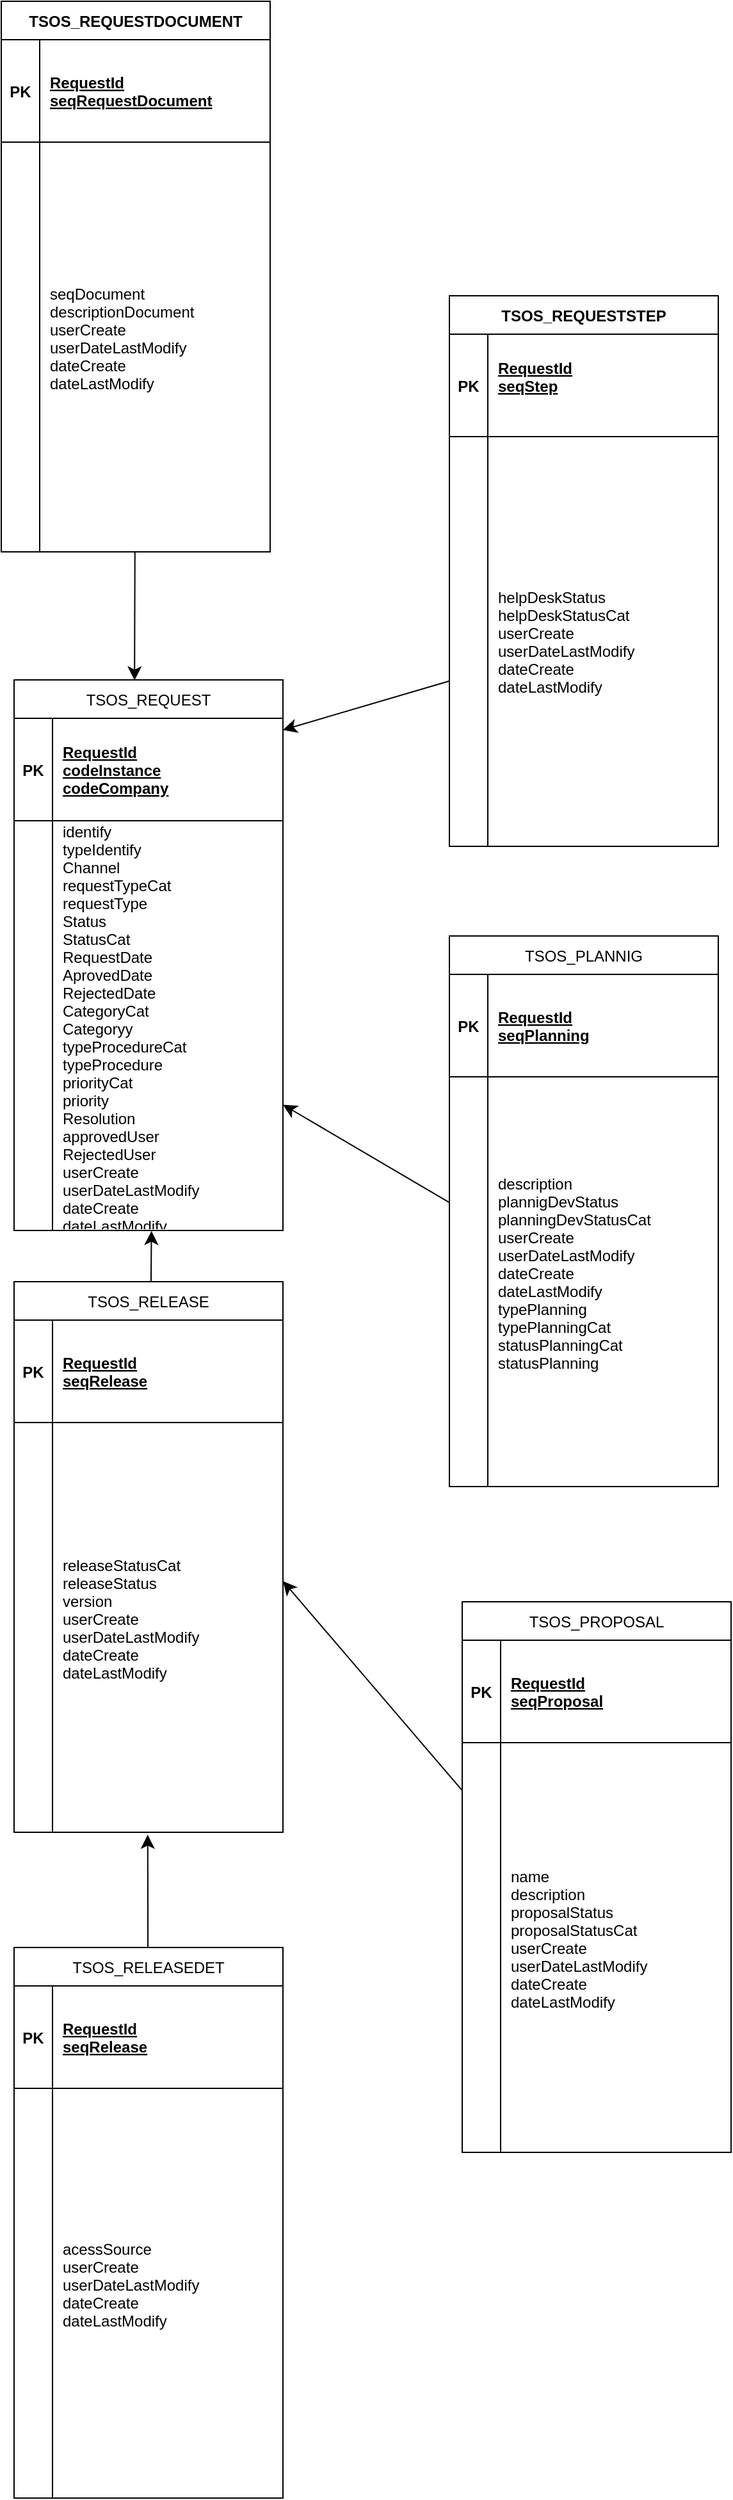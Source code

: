 <mxfile version="24.7.14">
  <diagram id="R2lEEEUBdFMjLlhIrx00" name="Page-1">
    <mxGraphModel dx="2369" dy="2371" grid="1" gridSize="10" guides="1" tooltips="1" connect="1" arrows="1" fold="1" page="1" pageScale="1" pageWidth="850" pageHeight="1100" math="0" shadow="0" extFonts="Permanent Marker^https://fonts.googleapis.com/css?family=Permanent+Marker">
      <root>
        <mxCell id="0" />
        <mxCell id="1" parent="0" />
        <mxCell id="C-vyLk0tnHw3VtMMgP7b-23" value="TSOS_REQUEST" style="shape=table;startSize=30;container=1;collapsible=1;childLayout=tableLayout;fixedRows=1;rowLines=0;fontStyle=0;align=center;resizeLast=1;" parent="1" vertex="1">
          <mxGeometry x="70" y="260" width="210" height="430" as="geometry" />
        </mxCell>
        <mxCell id="C-vyLk0tnHw3VtMMgP7b-24" value="" style="shape=partialRectangle;collapsible=0;dropTarget=0;pointerEvents=0;fillColor=none;points=[[0,0.5],[1,0.5]];portConstraint=eastwest;top=0;left=0;right=0;bottom=1;" parent="C-vyLk0tnHw3VtMMgP7b-23" vertex="1">
          <mxGeometry y="30" width="210" height="80" as="geometry" />
        </mxCell>
        <mxCell id="C-vyLk0tnHw3VtMMgP7b-25" value="PK" style="shape=partialRectangle;overflow=hidden;connectable=0;fillColor=none;top=0;left=0;bottom=0;right=0;fontStyle=1;" parent="C-vyLk0tnHw3VtMMgP7b-24" vertex="1">
          <mxGeometry width="30" height="80" as="geometry">
            <mxRectangle width="30" height="80" as="alternateBounds" />
          </mxGeometry>
        </mxCell>
        <mxCell id="C-vyLk0tnHw3VtMMgP7b-26" value="RequestId&#xa;codeInstance&#xa;codeCompany" style="shape=partialRectangle;overflow=hidden;connectable=0;fillColor=none;top=0;left=0;bottom=0;right=0;align=left;spacingLeft=6;fontStyle=5;" parent="C-vyLk0tnHw3VtMMgP7b-24" vertex="1">
          <mxGeometry x="30" width="180" height="80" as="geometry">
            <mxRectangle width="180" height="80" as="alternateBounds" />
          </mxGeometry>
        </mxCell>
        <mxCell id="C-vyLk0tnHw3VtMMgP7b-27" value="" style="shape=partialRectangle;collapsible=0;dropTarget=0;pointerEvents=0;fillColor=none;points=[[0,0.5],[1,0.5]];portConstraint=eastwest;top=0;left=0;right=0;bottom=0;" parent="C-vyLk0tnHw3VtMMgP7b-23" vertex="1">
          <mxGeometry y="110" width="210" height="320" as="geometry" />
        </mxCell>
        <mxCell id="C-vyLk0tnHw3VtMMgP7b-28" value="" style="shape=partialRectangle;overflow=hidden;connectable=0;fillColor=none;top=0;left=0;bottom=0;right=0;" parent="C-vyLk0tnHw3VtMMgP7b-27" vertex="1">
          <mxGeometry width="30" height="320" as="geometry">
            <mxRectangle width="30" height="320" as="alternateBounds" />
          </mxGeometry>
        </mxCell>
        <mxCell id="C-vyLk0tnHw3VtMMgP7b-29" value="identify&#xa;typeIdentify&#xa;Channel&#xa;requestTypeCat&#xa;requestType&#xa;Status&#xa;StatusCat&#xa;RequestDate&#xa;AprovedDate&#xa;RejectedDate&#xa;CategoryCat&#xa;Categoryy&#xa;typeProcedureCat&#xa;typeProcedure&#xa;priorityCat&#xa;priority&#xa;Resolution&#xa;approvedUser&#xa;RejectedUser&#xa;userCreate&#xa;userDateLastModify&#xa;dateCreate&#xa;dateLastModify&#xa;" style="shape=partialRectangle;overflow=hidden;connectable=0;fillColor=none;top=0;left=0;bottom=0;right=0;align=left;spacingLeft=6;" parent="C-vyLk0tnHw3VtMMgP7b-27" vertex="1">
          <mxGeometry x="30" width="180" height="320" as="geometry">
            <mxRectangle width="180" height="320" as="alternateBounds" />
          </mxGeometry>
        </mxCell>
        <mxCell id="Y41LP3aMjU9BYt5OkIVt-3" value="TSOS_REQUESTDOCUMENT" style="shape=table;startSize=30;container=1;collapsible=1;childLayout=tableLayout;fixedRows=1;rowLines=0;fontStyle=1;align=center;resizeLast=1;" parent="1" vertex="1">
          <mxGeometry x="60" y="-270" width="210" height="430" as="geometry" />
        </mxCell>
        <mxCell id="Y41LP3aMjU9BYt5OkIVt-4" value="" style="shape=partialRectangle;collapsible=0;dropTarget=0;pointerEvents=0;fillColor=none;points=[[0,0.5],[1,0.5]];portConstraint=eastwest;top=0;left=0;right=0;bottom=1;" parent="Y41LP3aMjU9BYt5OkIVt-3" vertex="1">
          <mxGeometry y="30" width="210" height="80" as="geometry" />
        </mxCell>
        <mxCell id="Y41LP3aMjU9BYt5OkIVt-5" value="PK" style="shape=partialRectangle;overflow=hidden;connectable=0;fillColor=none;top=0;left=0;bottom=0;right=0;fontStyle=1;" parent="Y41LP3aMjU9BYt5OkIVt-4" vertex="1">
          <mxGeometry width="30" height="80" as="geometry">
            <mxRectangle width="30" height="80" as="alternateBounds" />
          </mxGeometry>
        </mxCell>
        <mxCell id="Y41LP3aMjU9BYt5OkIVt-6" value="RequestId&#xa;seqRequestDocument" style="shape=partialRectangle;overflow=hidden;connectable=0;fillColor=none;top=0;left=0;bottom=0;right=0;align=left;spacingLeft=6;fontStyle=5;" parent="Y41LP3aMjU9BYt5OkIVt-4" vertex="1">
          <mxGeometry x="30" width="180" height="80" as="geometry">
            <mxRectangle width="180" height="80" as="alternateBounds" />
          </mxGeometry>
        </mxCell>
        <mxCell id="Y41LP3aMjU9BYt5OkIVt-7" value="" style="shape=partialRectangle;collapsible=0;dropTarget=0;pointerEvents=0;fillColor=none;points=[[0,0.5],[1,0.5]];portConstraint=eastwest;top=0;left=0;right=0;bottom=0;" parent="Y41LP3aMjU9BYt5OkIVt-3" vertex="1">
          <mxGeometry y="110" width="210" height="320" as="geometry" />
        </mxCell>
        <mxCell id="Y41LP3aMjU9BYt5OkIVt-8" value="" style="shape=partialRectangle;overflow=hidden;connectable=0;fillColor=none;top=0;left=0;bottom=0;right=0;" parent="Y41LP3aMjU9BYt5OkIVt-7" vertex="1">
          <mxGeometry width="30" height="320" as="geometry">
            <mxRectangle width="30" height="320" as="alternateBounds" />
          </mxGeometry>
        </mxCell>
        <mxCell id="Y41LP3aMjU9BYt5OkIVt-9" value="seqDocument&#xa;descriptionDocument&#xa;userCreate&#xa;userDateLastModify&#xa;dateCreate&#xa;dateLastModify&#xa;" style="shape=partialRectangle;overflow=hidden;connectable=0;fillColor=none;top=0;left=0;bottom=0;right=0;align=left;spacingLeft=6;" parent="Y41LP3aMjU9BYt5OkIVt-7" vertex="1">
          <mxGeometry x="30" width="180" height="320" as="geometry">
            <mxRectangle width="180" height="320" as="alternateBounds" />
          </mxGeometry>
        </mxCell>
        <mxCell id="Y41LP3aMjU9BYt5OkIVt-10" value="TSOS_REQUESTSTEP" style="shape=table;startSize=30;container=1;collapsible=1;childLayout=tableLayout;fixedRows=1;rowLines=0;fontStyle=1;align=center;resizeLast=1;" parent="1" vertex="1">
          <mxGeometry x="410" y="-40" width="210" height="430" as="geometry" />
        </mxCell>
        <mxCell id="Y41LP3aMjU9BYt5OkIVt-11" value="" style="shape=partialRectangle;collapsible=0;dropTarget=0;pointerEvents=0;fillColor=none;points=[[0,0.5],[1,0.5]];portConstraint=eastwest;top=0;left=0;right=0;bottom=1;" parent="Y41LP3aMjU9BYt5OkIVt-10" vertex="1">
          <mxGeometry y="30" width="210" height="80" as="geometry" />
        </mxCell>
        <mxCell id="Y41LP3aMjU9BYt5OkIVt-12" value="PK" style="shape=partialRectangle;overflow=hidden;connectable=0;fillColor=none;top=0;left=0;bottom=0;right=0;fontStyle=1;" parent="Y41LP3aMjU9BYt5OkIVt-11" vertex="1">
          <mxGeometry width="30" height="80" as="geometry">
            <mxRectangle width="30" height="80" as="alternateBounds" />
          </mxGeometry>
        </mxCell>
        <mxCell id="Y41LP3aMjU9BYt5OkIVt-13" value="RequestId&#xa;seqStep&#xa;" style="shape=partialRectangle;overflow=hidden;connectable=0;fillColor=none;top=0;left=0;bottom=0;right=0;align=left;spacingLeft=6;fontStyle=5;" parent="Y41LP3aMjU9BYt5OkIVt-11" vertex="1">
          <mxGeometry x="30" width="180" height="80" as="geometry">
            <mxRectangle width="180" height="80" as="alternateBounds" />
          </mxGeometry>
        </mxCell>
        <mxCell id="Y41LP3aMjU9BYt5OkIVt-14" value="" style="shape=partialRectangle;collapsible=0;dropTarget=0;pointerEvents=0;fillColor=none;points=[[0,0.5],[1,0.5]];portConstraint=eastwest;top=0;left=0;right=0;bottom=0;" parent="Y41LP3aMjU9BYt5OkIVt-10" vertex="1">
          <mxGeometry y="110" width="210" height="320" as="geometry" />
        </mxCell>
        <mxCell id="Y41LP3aMjU9BYt5OkIVt-15" value="" style="shape=partialRectangle;overflow=hidden;connectable=0;fillColor=none;top=0;left=0;bottom=0;right=0;" parent="Y41LP3aMjU9BYt5OkIVt-14" vertex="1">
          <mxGeometry width="30" height="320" as="geometry">
            <mxRectangle width="30" height="320" as="alternateBounds" />
          </mxGeometry>
        </mxCell>
        <mxCell id="Y41LP3aMjU9BYt5OkIVt-16" value="&#xa;helpDeskStatus&#xa;helpDeskStatusCat&#xa;userCreate&#xa;userDateLastModify&#xa;dateCreate&#xa;dateLastModify&#xa;" style="shape=partialRectangle;overflow=hidden;connectable=0;fillColor=none;top=0;left=0;bottom=0;right=0;align=left;spacingLeft=6;" parent="Y41LP3aMjU9BYt5OkIVt-14" vertex="1">
          <mxGeometry x="30" width="180" height="320" as="geometry">
            <mxRectangle width="180" height="320" as="alternateBounds" />
          </mxGeometry>
        </mxCell>
        <mxCell id="Y41LP3aMjU9BYt5OkIVt-17" value="TSOS_RELEASE" style="shape=table;startSize=30;container=1;collapsible=1;childLayout=tableLayout;fixedRows=1;rowLines=0;fontStyle=0;align=center;resizeLast=1;" parent="1" vertex="1">
          <mxGeometry x="70" y="730" width="210" height="430" as="geometry" />
        </mxCell>
        <mxCell id="Y41LP3aMjU9BYt5OkIVt-18" value="" style="shape=partialRectangle;collapsible=0;dropTarget=0;pointerEvents=0;fillColor=none;points=[[0,0.5],[1,0.5]];portConstraint=eastwest;top=0;left=0;right=0;bottom=1;" parent="Y41LP3aMjU9BYt5OkIVt-17" vertex="1">
          <mxGeometry y="30" width="210" height="80" as="geometry" />
        </mxCell>
        <mxCell id="Y41LP3aMjU9BYt5OkIVt-19" value="PK" style="shape=partialRectangle;overflow=hidden;connectable=0;fillColor=none;top=0;left=0;bottom=0;right=0;fontStyle=1;" parent="Y41LP3aMjU9BYt5OkIVt-18" vertex="1">
          <mxGeometry width="30" height="80" as="geometry">
            <mxRectangle width="30" height="80" as="alternateBounds" />
          </mxGeometry>
        </mxCell>
        <mxCell id="Y41LP3aMjU9BYt5OkIVt-20" value="RequestId&#xa;seqRelease" style="shape=partialRectangle;overflow=hidden;connectable=0;fillColor=none;top=0;left=0;bottom=0;right=0;align=left;spacingLeft=6;fontStyle=5;" parent="Y41LP3aMjU9BYt5OkIVt-18" vertex="1">
          <mxGeometry x="30" width="180" height="80" as="geometry">
            <mxRectangle width="180" height="80" as="alternateBounds" />
          </mxGeometry>
        </mxCell>
        <mxCell id="Y41LP3aMjU9BYt5OkIVt-21" value="" style="shape=partialRectangle;collapsible=0;dropTarget=0;pointerEvents=0;fillColor=none;points=[[0,0.5],[1,0.5]];portConstraint=eastwest;top=0;left=0;right=0;bottom=0;" parent="Y41LP3aMjU9BYt5OkIVt-17" vertex="1">
          <mxGeometry y="110" width="210" height="320" as="geometry" />
        </mxCell>
        <mxCell id="Y41LP3aMjU9BYt5OkIVt-22" value="" style="shape=partialRectangle;overflow=hidden;connectable=0;fillColor=none;top=0;left=0;bottom=0;right=0;" parent="Y41LP3aMjU9BYt5OkIVt-21" vertex="1">
          <mxGeometry width="30" height="320" as="geometry">
            <mxRectangle width="30" height="320" as="alternateBounds" />
          </mxGeometry>
        </mxCell>
        <mxCell id="Y41LP3aMjU9BYt5OkIVt-23" value="releaseStatusCat&#xa;releaseStatus&#xa;version&#xa;userCreate&#xa;userDateLastModify&#xa;dateCreate&#xa;dateLastModify&#xa;" style="shape=partialRectangle;overflow=hidden;connectable=0;fillColor=none;top=0;left=0;bottom=0;right=0;align=left;spacingLeft=6;" parent="Y41LP3aMjU9BYt5OkIVt-21" vertex="1">
          <mxGeometry x="30" width="180" height="320" as="geometry">
            <mxRectangle width="180" height="320" as="alternateBounds" />
          </mxGeometry>
        </mxCell>
        <mxCell id="Y41LP3aMjU9BYt5OkIVt-24" value="TSOS_PLANNIG" style="shape=table;startSize=30;container=1;collapsible=1;childLayout=tableLayout;fixedRows=1;rowLines=0;fontStyle=0;align=center;resizeLast=1;" parent="1" vertex="1">
          <mxGeometry x="410" y="460" width="210" height="430" as="geometry" />
        </mxCell>
        <mxCell id="Y41LP3aMjU9BYt5OkIVt-25" value="" style="shape=partialRectangle;collapsible=0;dropTarget=0;pointerEvents=0;fillColor=none;points=[[0,0.5],[1,0.5]];portConstraint=eastwest;top=0;left=0;right=0;bottom=1;" parent="Y41LP3aMjU9BYt5OkIVt-24" vertex="1">
          <mxGeometry y="30" width="210" height="80" as="geometry" />
        </mxCell>
        <mxCell id="Y41LP3aMjU9BYt5OkIVt-26" value="PK" style="shape=partialRectangle;overflow=hidden;connectable=0;fillColor=none;top=0;left=0;bottom=0;right=0;fontStyle=1;" parent="Y41LP3aMjU9BYt5OkIVt-25" vertex="1">
          <mxGeometry width="30" height="80" as="geometry">
            <mxRectangle width="30" height="80" as="alternateBounds" />
          </mxGeometry>
        </mxCell>
        <mxCell id="Y41LP3aMjU9BYt5OkIVt-27" value="RequestId&#xa;seqPlanning" style="shape=partialRectangle;overflow=hidden;connectable=0;fillColor=none;top=0;left=0;bottom=0;right=0;align=left;spacingLeft=6;fontStyle=5;" parent="Y41LP3aMjU9BYt5OkIVt-25" vertex="1">
          <mxGeometry x="30" width="180" height="80" as="geometry">
            <mxRectangle width="180" height="80" as="alternateBounds" />
          </mxGeometry>
        </mxCell>
        <mxCell id="Y41LP3aMjU9BYt5OkIVt-28" value="" style="shape=partialRectangle;collapsible=0;dropTarget=0;pointerEvents=0;fillColor=none;points=[[0,0.5],[1,0.5]];portConstraint=eastwest;top=0;left=0;right=0;bottom=0;" parent="Y41LP3aMjU9BYt5OkIVt-24" vertex="1">
          <mxGeometry y="110" width="210" height="320" as="geometry" />
        </mxCell>
        <mxCell id="Y41LP3aMjU9BYt5OkIVt-29" value="" style="shape=partialRectangle;overflow=hidden;connectable=0;fillColor=none;top=0;left=0;bottom=0;right=0;" parent="Y41LP3aMjU9BYt5OkIVt-28" vertex="1">
          <mxGeometry width="30" height="320" as="geometry">
            <mxRectangle width="30" height="320" as="alternateBounds" />
          </mxGeometry>
        </mxCell>
        <mxCell id="Y41LP3aMjU9BYt5OkIVt-30" value="description&#xa;plannigDevStatus&#xa;planningDevStatusCat&#xa;userCreate&#xa;userDateLastModify&#xa;dateCreate&#xa;dateLastModify&#xa;typePlanning&#xa;typePlanningCat&#xa;statusPlanningCat&#xa;statusPlanning&#xa;" style="shape=partialRectangle;overflow=hidden;connectable=0;fillColor=none;top=0;left=0;bottom=0;right=0;align=left;spacingLeft=6;" parent="Y41LP3aMjU9BYt5OkIVt-28" vertex="1">
          <mxGeometry x="30" width="180" height="320" as="geometry">
            <mxRectangle width="180" height="320" as="alternateBounds" />
          </mxGeometry>
        </mxCell>
        <mxCell id="Y41LP3aMjU9BYt5OkIVt-38" value="TSOS_RELEASEDET" style="shape=table;startSize=30;container=1;collapsible=1;childLayout=tableLayout;fixedRows=1;rowLines=0;fontStyle=0;align=center;resizeLast=1;" parent="1" vertex="1">
          <mxGeometry x="70" y="1250" width="210" height="430" as="geometry" />
        </mxCell>
        <mxCell id="Y41LP3aMjU9BYt5OkIVt-39" value="" style="shape=partialRectangle;collapsible=0;dropTarget=0;pointerEvents=0;fillColor=none;points=[[0,0.5],[1,0.5]];portConstraint=eastwest;top=0;left=0;right=0;bottom=1;" parent="Y41LP3aMjU9BYt5OkIVt-38" vertex="1">
          <mxGeometry y="30" width="210" height="80" as="geometry" />
        </mxCell>
        <mxCell id="Y41LP3aMjU9BYt5OkIVt-40" value="PK" style="shape=partialRectangle;overflow=hidden;connectable=0;fillColor=none;top=0;left=0;bottom=0;right=0;fontStyle=1;" parent="Y41LP3aMjU9BYt5OkIVt-39" vertex="1">
          <mxGeometry width="30" height="80" as="geometry">
            <mxRectangle width="30" height="80" as="alternateBounds" />
          </mxGeometry>
        </mxCell>
        <mxCell id="Y41LP3aMjU9BYt5OkIVt-41" value="RequestId&#xa;seqRelease" style="shape=partialRectangle;overflow=hidden;connectable=0;fillColor=none;top=0;left=0;bottom=0;right=0;align=left;spacingLeft=6;fontStyle=5;" parent="Y41LP3aMjU9BYt5OkIVt-39" vertex="1">
          <mxGeometry x="30" width="180" height="80" as="geometry">
            <mxRectangle width="180" height="80" as="alternateBounds" />
          </mxGeometry>
        </mxCell>
        <mxCell id="Y41LP3aMjU9BYt5OkIVt-42" value="" style="shape=partialRectangle;collapsible=0;dropTarget=0;pointerEvents=0;fillColor=none;points=[[0,0.5],[1,0.5]];portConstraint=eastwest;top=0;left=0;right=0;bottom=0;" parent="Y41LP3aMjU9BYt5OkIVt-38" vertex="1">
          <mxGeometry y="110" width="210" height="320" as="geometry" />
        </mxCell>
        <mxCell id="Y41LP3aMjU9BYt5OkIVt-43" value="" style="shape=partialRectangle;overflow=hidden;connectable=0;fillColor=none;top=0;left=0;bottom=0;right=0;" parent="Y41LP3aMjU9BYt5OkIVt-42" vertex="1">
          <mxGeometry width="30" height="320" as="geometry">
            <mxRectangle width="30" height="320" as="alternateBounds" />
          </mxGeometry>
        </mxCell>
        <mxCell id="Y41LP3aMjU9BYt5OkIVt-44" value="acessSource&#xa;userCreate&#xa;userDateLastModify&#xa;dateCreate&#xa;dateLastModify&#xa;" style="shape=partialRectangle;overflow=hidden;connectable=0;fillColor=none;top=0;left=0;bottom=0;right=0;align=left;spacingLeft=6;" parent="Y41LP3aMjU9BYt5OkIVt-42" vertex="1">
          <mxGeometry x="30" width="180" height="320" as="geometry">
            <mxRectangle width="180" height="320" as="alternateBounds" />
          </mxGeometry>
        </mxCell>
        <mxCell id="Y41LP3aMjU9BYt5OkIVt-45" value="TSOS_PROPOSAL" style="shape=table;startSize=30;container=1;collapsible=1;childLayout=tableLayout;fixedRows=1;rowLines=0;fontStyle=0;align=center;resizeLast=1;" parent="1" vertex="1">
          <mxGeometry x="420" y="980" width="210" height="430" as="geometry" />
        </mxCell>
        <mxCell id="Y41LP3aMjU9BYt5OkIVt-46" value="" style="shape=partialRectangle;collapsible=0;dropTarget=0;pointerEvents=0;fillColor=none;points=[[0,0.5],[1,0.5]];portConstraint=eastwest;top=0;left=0;right=0;bottom=1;" parent="Y41LP3aMjU9BYt5OkIVt-45" vertex="1">
          <mxGeometry y="30" width="210" height="80" as="geometry" />
        </mxCell>
        <mxCell id="Y41LP3aMjU9BYt5OkIVt-47" value="PK" style="shape=partialRectangle;overflow=hidden;connectable=0;fillColor=none;top=0;left=0;bottom=0;right=0;fontStyle=1;" parent="Y41LP3aMjU9BYt5OkIVt-46" vertex="1">
          <mxGeometry width="30" height="80" as="geometry">
            <mxRectangle width="30" height="80" as="alternateBounds" />
          </mxGeometry>
        </mxCell>
        <mxCell id="Y41LP3aMjU9BYt5OkIVt-48" value="RequestId&#xa;seqProposal" style="shape=partialRectangle;overflow=hidden;connectable=0;fillColor=none;top=0;left=0;bottom=0;right=0;align=left;spacingLeft=6;fontStyle=5;" parent="Y41LP3aMjU9BYt5OkIVt-46" vertex="1">
          <mxGeometry x="30" width="180" height="80" as="geometry">
            <mxRectangle width="180" height="80" as="alternateBounds" />
          </mxGeometry>
        </mxCell>
        <mxCell id="Y41LP3aMjU9BYt5OkIVt-49" value="" style="shape=partialRectangle;collapsible=0;dropTarget=0;pointerEvents=0;fillColor=none;points=[[0,0.5],[1,0.5]];portConstraint=eastwest;top=0;left=0;right=0;bottom=0;" parent="Y41LP3aMjU9BYt5OkIVt-45" vertex="1">
          <mxGeometry y="110" width="210" height="320" as="geometry" />
        </mxCell>
        <mxCell id="Y41LP3aMjU9BYt5OkIVt-50" value="" style="shape=partialRectangle;overflow=hidden;connectable=0;fillColor=none;top=0;left=0;bottom=0;right=0;" parent="Y41LP3aMjU9BYt5OkIVt-49" vertex="1">
          <mxGeometry width="30" height="320" as="geometry">
            <mxRectangle width="30" height="320" as="alternateBounds" />
          </mxGeometry>
        </mxCell>
        <mxCell id="Y41LP3aMjU9BYt5OkIVt-51" value="name&#xa;description&#xa;proposalStatus&#xa;proposalStatusCat&#xa;userCreate&#xa;userDateLastModify&#xa;dateCreate&#xa;dateLastModify&#xa;" style="shape=partialRectangle;overflow=hidden;connectable=0;fillColor=none;top=0;left=0;bottom=0;right=0;align=left;spacingLeft=6;" parent="Y41LP3aMjU9BYt5OkIVt-49" vertex="1">
          <mxGeometry x="30" width="180" height="320" as="geometry">
            <mxRectangle width="180" height="320" as="alternateBounds" />
          </mxGeometry>
        </mxCell>
        <mxCell id="vPacEKmL7OQPGGll9egN-2" style="edgeStyle=none;curved=1;rounded=0;orthogonalLoop=1;jettySize=auto;html=1;entryX=0.448;entryY=0.001;entryDx=0;entryDy=0;entryPerimeter=0;fontSize=12;startSize=8;endSize=8;" edge="1" parent="1" source="Y41LP3aMjU9BYt5OkIVt-3" target="C-vyLk0tnHw3VtMMgP7b-23">
          <mxGeometry relative="1" as="geometry" />
        </mxCell>
        <mxCell id="vPacEKmL7OQPGGll9egN-3" style="edgeStyle=none;curved=1;rounded=0;orthogonalLoop=1;jettySize=auto;html=1;fontSize=12;startSize=8;endSize=8;" edge="1" parent="1" source="Y41LP3aMjU9BYt5OkIVt-14" target="C-vyLk0tnHw3VtMMgP7b-24">
          <mxGeometry relative="1" as="geometry" />
        </mxCell>
        <mxCell id="vPacEKmL7OQPGGll9egN-4" style="edgeStyle=none;curved=1;rounded=0;orthogonalLoop=1;jettySize=auto;html=1;fontSize=12;startSize=8;endSize=8;" edge="1" parent="1" source="Y41LP3aMjU9BYt5OkIVt-28" target="C-vyLk0tnHw3VtMMgP7b-27">
          <mxGeometry relative="1" as="geometry" />
        </mxCell>
        <mxCell id="vPacEKmL7OQPGGll9egN-6" style="edgeStyle=none;curved=1;rounded=0;orthogonalLoop=1;jettySize=auto;html=1;entryX=0.511;entryY=1.001;entryDx=0;entryDy=0;entryPerimeter=0;fontSize=12;startSize=8;endSize=8;" edge="1" parent="1" source="Y41LP3aMjU9BYt5OkIVt-17" target="C-vyLk0tnHw3VtMMgP7b-27">
          <mxGeometry relative="1" as="geometry" />
        </mxCell>
        <mxCell id="vPacEKmL7OQPGGll9egN-7" style="edgeStyle=none;curved=1;rounded=0;orthogonalLoop=1;jettySize=auto;html=1;entryX=0.497;entryY=1.006;entryDx=0;entryDy=0;entryPerimeter=0;fontSize=12;startSize=8;endSize=8;" edge="1" parent="1" source="Y41LP3aMjU9BYt5OkIVt-38" target="Y41LP3aMjU9BYt5OkIVt-21">
          <mxGeometry relative="1" as="geometry" />
        </mxCell>
        <mxCell id="vPacEKmL7OQPGGll9egN-8" style="edgeStyle=none;curved=1;rounded=0;orthogonalLoop=1;jettySize=auto;html=1;entryX=1;entryY=0.387;entryDx=0;entryDy=0;entryPerimeter=0;fontSize=12;startSize=8;endSize=8;" edge="1" parent="1" source="Y41LP3aMjU9BYt5OkIVt-49" target="Y41LP3aMjU9BYt5OkIVt-21">
          <mxGeometry relative="1" as="geometry" />
        </mxCell>
      </root>
    </mxGraphModel>
  </diagram>
</mxfile>
